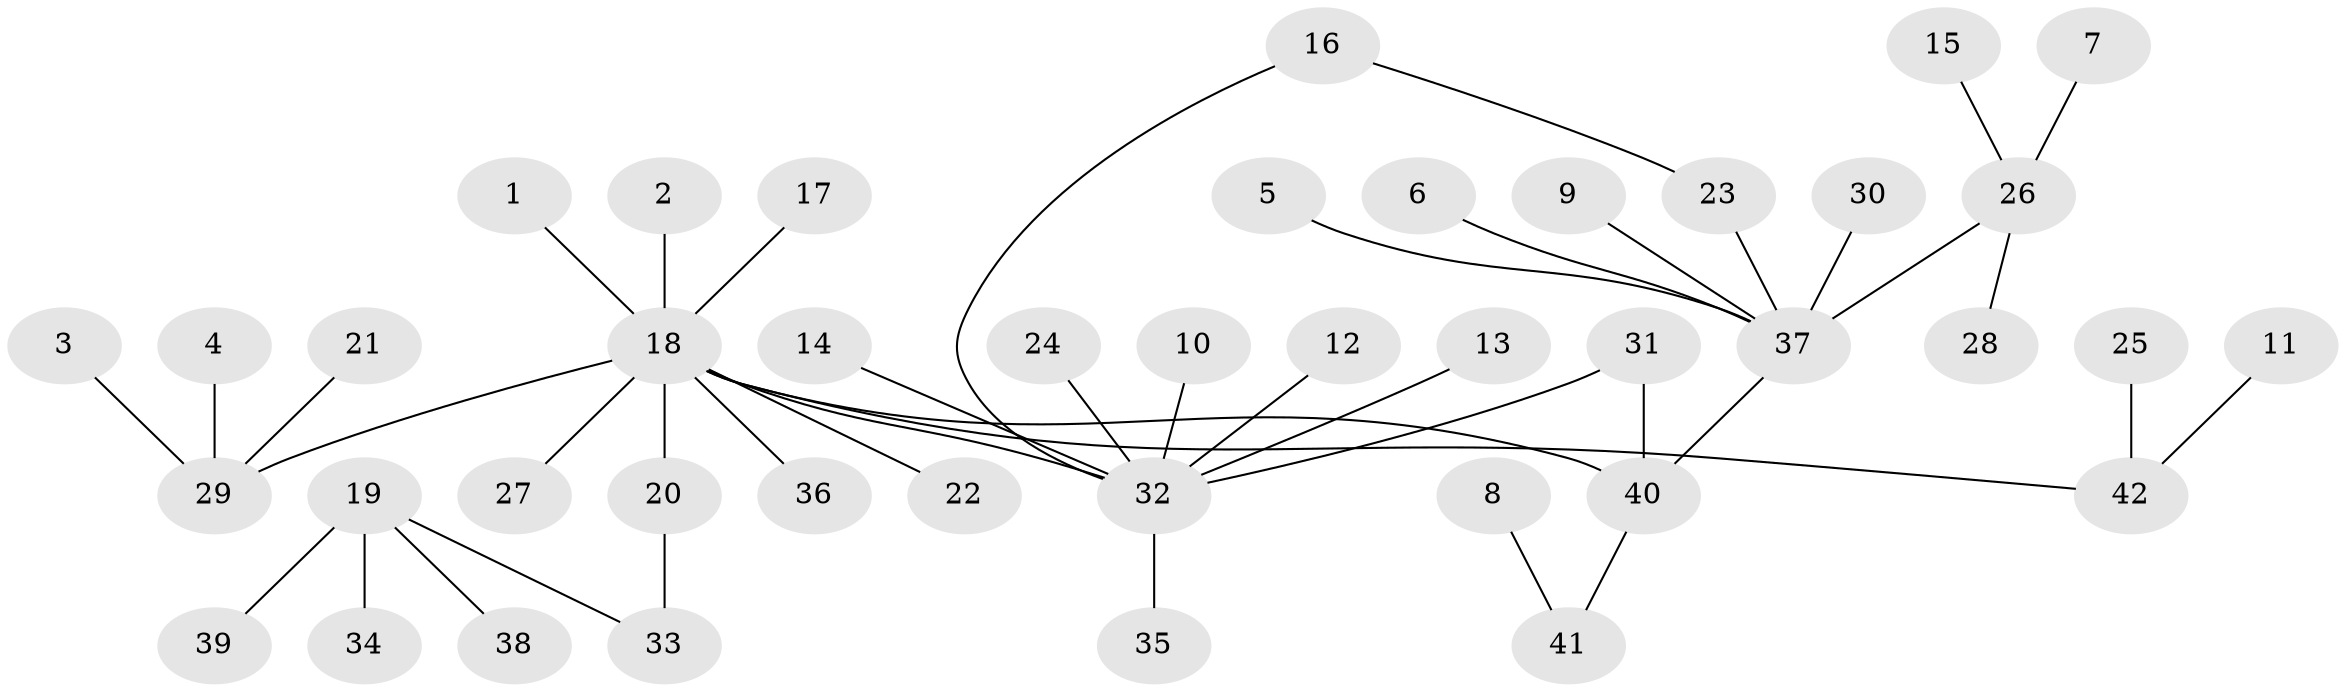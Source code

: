// original degree distribution, {9: 0.011904761904761904, 6: 0.023809523809523808, 7: 0.023809523809523808, 14: 0.011904761904761904, 5: 0.011904761904761904, 4: 0.03571428571428571, 1: 0.7023809523809523, 2: 0.10714285714285714, 3: 0.05952380952380952, 12: 0.011904761904761904}
// Generated by graph-tools (version 1.1) at 2025/01/03/09/25 03:01:48]
// undirected, 42 vertices, 43 edges
graph export_dot {
graph [start="1"]
  node [color=gray90,style=filled];
  1;
  2;
  3;
  4;
  5;
  6;
  7;
  8;
  9;
  10;
  11;
  12;
  13;
  14;
  15;
  16;
  17;
  18;
  19;
  20;
  21;
  22;
  23;
  24;
  25;
  26;
  27;
  28;
  29;
  30;
  31;
  32;
  33;
  34;
  35;
  36;
  37;
  38;
  39;
  40;
  41;
  42;
  1 -- 18 [weight=1.0];
  2 -- 18 [weight=1.0];
  3 -- 29 [weight=1.0];
  4 -- 29 [weight=1.0];
  5 -- 37 [weight=1.0];
  6 -- 37 [weight=1.0];
  7 -- 26 [weight=1.0];
  8 -- 41 [weight=1.0];
  9 -- 37 [weight=1.0];
  10 -- 32 [weight=1.0];
  11 -- 42 [weight=1.0];
  12 -- 32 [weight=1.0];
  13 -- 32 [weight=1.0];
  14 -- 32 [weight=1.0];
  15 -- 26 [weight=1.0];
  16 -- 23 [weight=1.0];
  16 -- 32 [weight=1.0];
  17 -- 18 [weight=1.0];
  18 -- 20 [weight=1.0];
  18 -- 22 [weight=1.0];
  18 -- 27 [weight=1.0];
  18 -- 29 [weight=1.0];
  18 -- 32 [weight=1.0];
  18 -- 36 [weight=1.0];
  18 -- 40 [weight=1.0];
  18 -- 42 [weight=1.0];
  19 -- 33 [weight=1.0];
  19 -- 34 [weight=1.0];
  19 -- 38 [weight=1.0];
  19 -- 39 [weight=1.0];
  20 -- 33 [weight=1.0];
  21 -- 29 [weight=1.0];
  23 -- 37 [weight=1.0];
  24 -- 32 [weight=1.0];
  25 -- 42 [weight=1.0];
  26 -- 28 [weight=1.0];
  26 -- 37 [weight=1.0];
  30 -- 37 [weight=1.0];
  31 -- 32 [weight=1.0];
  31 -- 40 [weight=1.0];
  32 -- 35 [weight=1.0];
  37 -- 40 [weight=1.0];
  40 -- 41 [weight=1.0];
}
